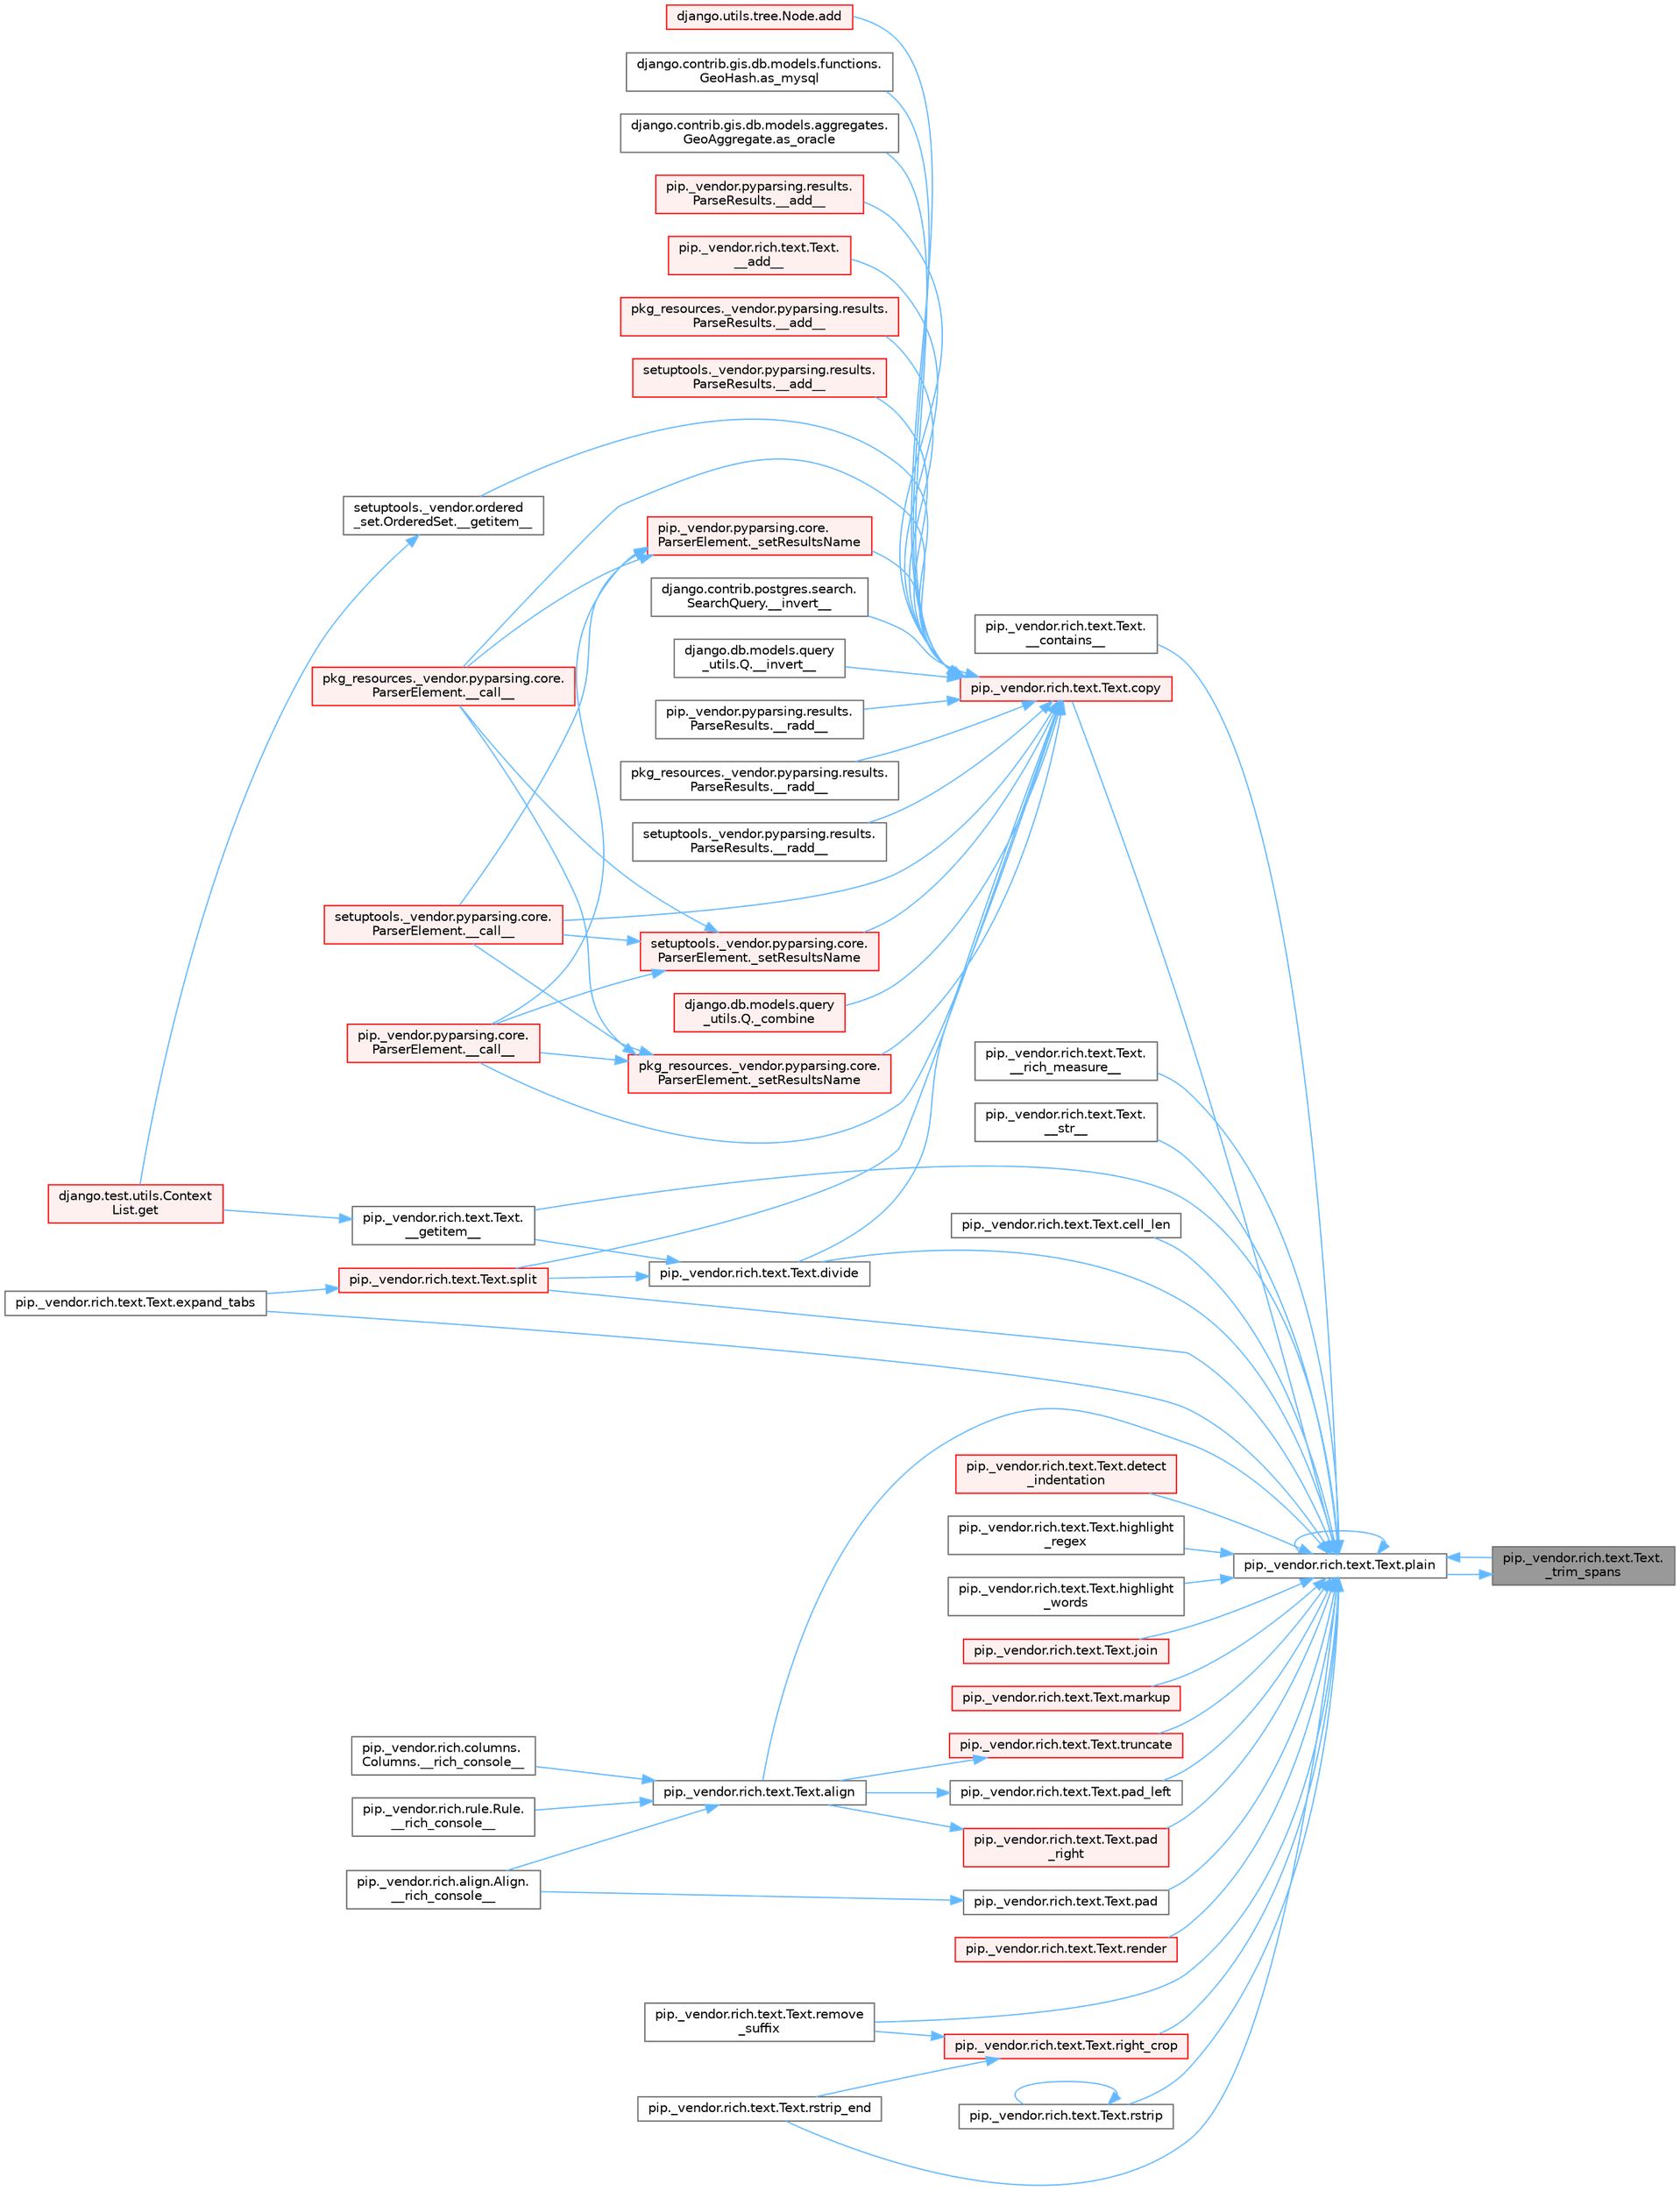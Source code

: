 digraph "pip._vendor.rich.text.Text._trim_spans"
{
 // LATEX_PDF_SIZE
  bgcolor="transparent";
  edge [fontname=Helvetica,fontsize=10,labelfontname=Helvetica,labelfontsize=10];
  node [fontname=Helvetica,fontsize=10,shape=box,height=0.2,width=0.4];
  rankdir="RL";
  Node1 [id="Node000001",label="pip._vendor.rich.text.Text.\l_trim_spans",height=0.2,width=0.4,color="gray40", fillcolor="grey60", style="filled", fontcolor="black",tooltip=" "];
  Node1 -> Node2 [id="edge1_Node000001_Node000002",dir="back",color="steelblue1",style="solid",tooltip=" "];
  Node2 [id="Node000002",label="pip._vendor.rich.text.Text.plain",height=0.2,width=0.4,color="grey40", fillcolor="white", style="filled",URL="$classpip_1_1__vendor_1_1rich_1_1text_1_1_text.html#aa2d6327e4b4b125185de0e1e98d89d07",tooltip=" "];
  Node2 -> Node3 [id="edge2_Node000002_Node000003",dir="back",color="steelblue1",style="solid",tooltip=" "];
  Node3 [id="Node000003",label="pip._vendor.rich.text.Text.\l__contains__",height=0.2,width=0.4,color="grey40", fillcolor="white", style="filled",URL="$classpip_1_1__vendor_1_1rich_1_1text_1_1_text.html#ab1ef4d1ed3b140a75be589e213978878",tooltip=" "];
  Node2 -> Node4 [id="edge3_Node000002_Node000004",dir="back",color="steelblue1",style="solid",tooltip=" "];
  Node4 [id="Node000004",label="pip._vendor.rich.text.Text.\l__getitem__",height=0.2,width=0.4,color="grey40", fillcolor="white", style="filled",URL="$classpip_1_1__vendor_1_1rich_1_1text_1_1_text.html#afc0ae579703f05ff5c40c4a7aa3dcc4b",tooltip=" "];
  Node4 -> Node5 [id="edge4_Node000004_Node000005",dir="back",color="steelblue1",style="solid",tooltip=" "];
  Node5 [id="Node000005",label="django.test.utils.Context\lList.get",height=0.2,width=0.4,color="red", fillcolor="#FFF0F0", style="filled",URL="$classdjango_1_1test_1_1utils_1_1_context_list.html#a1797663a8ac92f44dcb9ad281a896842",tooltip=" "];
  Node2 -> Node3181 [id="edge5_Node000002_Node003181",dir="back",color="steelblue1",style="solid",tooltip=" "];
  Node3181 [id="Node003181",label="pip._vendor.rich.text.Text.\l__rich_measure__",height=0.2,width=0.4,color="grey40", fillcolor="white", style="filled",URL="$classpip_1_1__vendor_1_1rich_1_1text_1_1_text.html#ac3ad31e1ccc87f681cec77d408a9c906",tooltip=" "];
  Node2 -> Node3182 [id="edge6_Node000002_Node003182",dir="back",color="steelblue1",style="solid",tooltip=" "];
  Node3182 [id="Node003182",label="pip._vendor.rich.text.Text.\l__str__",height=0.2,width=0.4,color="grey40", fillcolor="white", style="filled",URL="$classpip_1_1__vendor_1_1rich_1_1text_1_1_text.html#a0b3d7c54400e7e80e71c60f4250cfe6d",tooltip=" "];
  Node2 -> Node1 [id="edge7_Node000002_Node000001",dir="back",color="steelblue1",style="solid",tooltip=" "];
  Node2 -> Node3183 [id="edge8_Node000002_Node003183",dir="back",color="steelblue1",style="solid",tooltip=" "];
  Node3183 [id="Node003183",label="pip._vendor.rich.text.Text.align",height=0.2,width=0.4,color="grey40", fillcolor="white", style="filled",URL="$classpip_1_1__vendor_1_1rich_1_1text_1_1_text.html#a31c2242d00566e1e35a9e8d9ba475e73",tooltip=" "];
  Node3183 -> Node95 [id="edge9_Node003183_Node000095",dir="back",color="steelblue1",style="solid",tooltip=" "];
  Node95 [id="Node000095",label="pip._vendor.rich.align.Align.\l__rich_console__",height=0.2,width=0.4,color="grey40", fillcolor="white", style="filled",URL="$classpip_1_1__vendor_1_1rich_1_1align_1_1_align.html#afd4f8994e1355e2c22c2aa1145f0d400",tooltip=" "];
  Node3183 -> Node1489 [id="edge10_Node003183_Node001489",dir="back",color="steelblue1",style="solid",tooltip=" "];
  Node1489 [id="Node001489",label="pip._vendor.rich.columns.\lColumns.__rich_console__",height=0.2,width=0.4,color="grey40", fillcolor="white", style="filled",URL="$classpip_1_1__vendor_1_1rich_1_1columns_1_1_columns.html#aaae297ec38827f15d1d15327be4e4a12",tooltip=" "];
  Node3183 -> Node3184 [id="edge11_Node003183_Node003184",dir="back",color="steelblue1",style="solid",tooltip=" "];
  Node3184 [id="Node003184",label="pip._vendor.rich.rule.Rule.\l__rich_console__",height=0.2,width=0.4,color="grey40", fillcolor="white", style="filled",URL="$classpip_1_1__vendor_1_1rich_1_1rule_1_1_rule.html#a6d54c948a430012a37c8fb11f277e500",tooltip=" "];
  Node2 -> Node3185 [id="edge12_Node000002_Node003185",dir="back",color="steelblue1",style="solid",tooltip=" "];
  Node3185 [id="Node003185",label="pip._vendor.rich.text.Text.cell_len",height=0.2,width=0.4,color="grey40", fillcolor="white", style="filled",URL="$classpip_1_1__vendor_1_1rich_1_1text_1_1_text.html#a61e804d92082554744af94322f5c730d",tooltip=" "];
  Node2 -> Node3186 [id="edge13_Node000002_Node003186",dir="back",color="steelblue1",style="solid",tooltip=" "];
  Node3186 [id="Node003186",label="pip._vendor.rich.text.Text.copy",height=0.2,width=0.4,color="red", fillcolor="#FFF0F0", style="filled",URL="$classpip_1_1__vendor_1_1rich_1_1text_1_1_text.html#a93b228d0aa89aa63e6dfbaa40cb7619a",tooltip=" "];
  Node3186 -> Node130 [id="edge14_Node003186_Node000130",dir="back",color="steelblue1",style="solid",tooltip=" "];
  Node130 [id="Node000130",label="pip._vendor.pyparsing.results.\lParseResults.__add__",height=0.2,width=0.4,color="red", fillcolor="#FFF0F0", style="filled",URL="$classpip_1_1__vendor_1_1pyparsing_1_1results_1_1_parse_results.html#a3d042ec44a5277aec415d0527b3aa0f2",tooltip=" "];
  Node3186 -> Node132 [id="edge15_Node003186_Node000132",dir="back",color="steelblue1",style="solid",tooltip=" "];
  Node132 [id="Node000132",label="pip._vendor.rich.text.Text.\l__add__",height=0.2,width=0.4,color="red", fillcolor="#FFF0F0", style="filled",URL="$classpip_1_1__vendor_1_1rich_1_1text_1_1_text.html#a53ddbcca645bcd523cc7875ede6a2691",tooltip=" "];
  Node3186 -> Node133 [id="edge16_Node003186_Node000133",dir="back",color="steelblue1",style="solid",tooltip=" "];
  Node133 [id="Node000133",label="pkg_resources._vendor.pyparsing.results.\lParseResults.__add__",height=0.2,width=0.4,color="red", fillcolor="#FFF0F0", style="filled",URL="$classpkg__resources_1_1__vendor_1_1pyparsing_1_1results_1_1_parse_results.html#aac08c0df1060499bad944971ca3442b9",tooltip=" "];
  Node3186 -> Node134 [id="edge17_Node003186_Node000134",dir="back",color="steelblue1",style="solid",tooltip=" "];
  Node134 [id="Node000134",label="setuptools._vendor.pyparsing.results.\lParseResults.__add__",height=0.2,width=0.4,color="red", fillcolor="#FFF0F0", style="filled",URL="$classsetuptools_1_1__vendor_1_1pyparsing_1_1results_1_1_parse_results.html#afddc4e6ba70870fb80a50fb1f12f43e3",tooltip=" "];
  Node3186 -> Node135 [id="edge18_Node003186_Node000135",dir="back",color="steelblue1",style="solid",tooltip=" "];
  Node135 [id="Node000135",label="pip._vendor.pyparsing.core.\lParserElement.__call__",height=0.2,width=0.4,color="red", fillcolor="#FFF0F0", style="filled",URL="$classpip_1_1__vendor_1_1pyparsing_1_1core_1_1_parser_element.html#a2f5f22bc974026e007e59ad948002d7d",tooltip=" "];
  Node3186 -> Node138 [id="edge19_Node003186_Node000138",dir="back",color="steelblue1",style="solid",tooltip=" "];
  Node138 [id="Node000138",label="pkg_resources._vendor.pyparsing.core.\lParserElement.__call__",height=0.2,width=0.4,color="red", fillcolor="#FFF0F0", style="filled",URL="$classpkg__resources_1_1__vendor_1_1pyparsing_1_1core_1_1_parser_element.html#afcbb17119d97bfa6d626db404fc46c5d",tooltip=" "];
  Node3186 -> Node139 [id="edge20_Node003186_Node000139",dir="back",color="steelblue1",style="solid",tooltip=" "];
  Node139 [id="Node000139",label="setuptools._vendor.pyparsing.core.\lParserElement.__call__",height=0.2,width=0.4,color="red", fillcolor="#FFF0F0", style="filled",URL="$classsetuptools_1_1__vendor_1_1pyparsing_1_1core_1_1_parser_element.html#a28d20326a3f54e2777adc97073328291",tooltip=" "];
  Node3186 -> Node140 [id="edge21_Node003186_Node000140",dir="back",color="steelblue1",style="solid",tooltip=" "];
  Node140 [id="Node000140",label="setuptools._vendor.ordered\l_set.OrderedSet.__getitem__",height=0.2,width=0.4,color="grey40", fillcolor="white", style="filled",URL="$classsetuptools_1_1__vendor_1_1ordered__set_1_1_ordered_set.html#aaa8657c0e85788ac2555cc46176b060c",tooltip=" "];
  Node140 -> Node5 [id="edge22_Node000140_Node000005",dir="back",color="steelblue1",style="solid",tooltip=" "];
  Node3186 -> Node141 [id="edge23_Node003186_Node000141",dir="back",color="steelblue1",style="solid",tooltip=" "];
  Node141 [id="Node000141",label="django.contrib.postgres.search.\lSearchQuery.__invert__",height=0.2,width=0.4,color="grey40", fillcolor="white", style="filled",URL="$classdjango_1_1contrib_1_1postgres_1_1search_1_1_search_query.html#ac6a7b74e22559ee2d0e348855bb3d42f",tooltip=" "];
  Node3186 -> Node142 [id="edge24_Node003186_Node000142",dir="back",color="steelblue1",style="solid",tooltip=" "];
  Node142 [id="Node000142",label="django.db.models.query\l_utils.Q.__invert__",height=0.2,width=0.4,color="grey40", fillcolor="white", style="filled",URL="$classdjango_1_1db_1_1models_1_1query__utils_1_1_q.html#aaeda3970880cceb191cb640593f80bdf",tooltip=" "];
  Node3186 -> Node143 [id="edge25_Node003186_Node000143",dir="back",color="steelblue1",style="solid",tooltip=" "];
  Node143 [id="Node000143",label="pip._vendor.pyparsing.results.\lParseResults.__radd__",height=0.2,width=0.4,color="grey40", fillcolor="white", style="filled",URL="$classpip_1_1__vendor_1_1pyparsing_1_1results_1_1_parse_results.html#afe7d2f27df6497e29cb2cfcd08d8dd40",tooltip=" "];
  Node3186 -> Node144 [id="edge26_Node003186_Node000144",dir="back",color="steelblue1",style="solid",tooltip=" "];
  Node144 [id="Node000144",label="pkg_resources._vendor.pyparsing.results.\lParseResults.__radd__",height=0.2,width=0.4,color="grey40", fillcolor="white", style="filled",URL="$classpkg__resources_1_1__vendor_1_1pyparsing_1_1results_1_1_parse_results.html#a7a988886fbf5c1a9187986384e4df86a",tooltip=" "];
  Node3186 -> Node145 [id="edge27_Node003186_Node000145",dir="back",color="steelblue1",style="solid",tooltip=" "];
  Node145 [id="Node000145",label="setuptools._vendor.pyparsing.results.\lParseResults.__radd__",height=0.2,width=0.4,color="grey40", fillcolor="white", style="filled",URL="$classsetuptools_1_1__vendor_1_1pyparsing_1_1results_1_1_parse_results.html#ae4ccddd5f7c4b56e755d4742bc029335",tooltip=" "];
  Node3186 -> Node146 [id="edge28_Node003186_Node000146",dir="back",color="steelblue1",style="solid",tooltip=" "];
  Node146 [id="Node000146",label="django.db.models.query\l_utils.Q._combine",height=0.2,width=0.4,color="red", fillcolor="#FFF0F0", style="filled",URL="$classdjango_1_1db_1_1models_1_1query__utils_1_1_q.html#ade621b98231b73615e1aa3a726560c55",tooltip=" "];
  Node3186 -> Node159 [id="edge29_Node003186_Node000159",dir="back",color="steelblue1",style="solid",tooltip=" "];
  Node159 [id="Node000159",label="pip._vendor.pyparsing.core.\lParserElement._setResultsName",height=0.2,width=0.4,color="red", fillcolor="#FFF0F0", style="filled",URL="$classpip_1_1__vendor_1_1pyparsing_1_1core_1_1_parser_element.html#a4682554ec6560cf3d1060cba60212b54",tooltip=" "];
  Node159 -> Node135 [id="edge30_Node000159_Node000135",dir="back",color="steelblue1",style="solid",tooltip=" "];
  Node159 -> Node138 [id="edge31_Node000159_Node000138",dir="back",color="steelblue1",style="solid",tooltip=" "];
  Node159 -> Node139 [id="edge32_Node000159_Node000139",dir="back",color="steelblue1",style="solid",tooltip=" "];
  Node3186 -> Node163 [id="edge33_Node003186_Node000163",dir="back",color="steelblue1",style="solid",tooltip=" "];
  Node163 [id="Node000163",label="pkg_resources._vendor.pyparsing.core.\lParserElement._setResultsName",height=0.2,width=0.4,color="red", fillcolor="#FFF0F0", style="filled",URL="$classpkg__resources_1_1__vendor_1_1pyparsing_1_1core_1_1_parser_element.html#a84c9abb71474719f0beed3a171d4d031",tooltip=" "];
  Node163 -> Node135 [id="edge34_Node000163_Node000135",dir="back",color="steelblue1",style="solid",tooltip=" "];
  Node163 -> Node138 [id="edge35_Node000163_Node000138",dir="back",color="steelblue1",style="solid",tooltip=" "];
  Node163 -> Node139 [id="edge36_Node000163_Node000139",dir="back",color="steelblue1",style="solid",tooltip=" "];
  Node3186 -> Node164 [id="edge37_Node003186_Node000164",dir="back",color="steelblue1",style="solid",tooltip=" "];
  Node164 [id="Node000164",label="setuptools._vendor.pyparsing.core.\lParserElement._setResultsName",height=0.2,width=0.4,color="red", fillcolor="#FFF0F0", style="filled",URL="$classsetuptools_1_1__vendor_1_1pyparsing_1_1core_1_1_parser_element.html#ad1c3dd5ac98b4103f6c2a679005e141b",tooltip=" "];
  Node164 -> Node135 [id="edge38_Node000164_Node000135",dir="back",color="steelblue1",style="solid",tooltip=" "];
  Node164 -> Node138 [id="edge39_Node000164_Node000138",dir="back",color="steelblue1",style="solid",tooltip=" "];
  Node164 -> Node139 [id="edge40_Node000164_Node000139",dir="back",color="steelblue1",style="solid",tooltip=" "];
  Node3186 -> Node165 [id="edge41_Node003186_Node000165",dir="back",color="steelblue1",style="solid",tooltip=" "];
  Node165 [id="Node000165",label="django.utils.tree.Node.add",height=0.2,width=0.4,color="red", fillcolor="#FFF0F0", style="filled",URL="$classdjango_1_1utils_1_1tree_1_1_node.html#a2c883d105b5c9cfd32bff72c7469f18c",tooltip=" "];
  Node3186 -> Node301 [id="edge42_Node003186_Node000301",dir="back",color="steelblue1",style="solid",tooltip=" "];
  Node301 [id="Node000301",label="django.contrib.gis.db.models.functions.\lGeoHash.as_mysql",height=0.2,width=0.4,color="grey40", fillcolor="white", style="filled",URL="$classdjango_1_1contrib_1_1gis_1_1db_1_1models_1_1functions_1_1_geo_hash.html#a68a859b5c99e8450f6a4df79ef08fd89",tooltip=" "];
  Node3186 -> Node302 [id="edge43_Node003186_Node000302",dir="back",color="steelblue1",style="solid",tooltip=" "];
  Node302 [id="Node000302",label="django.contrib.gis.db.models.aggregates.\lGeoAggregate.as_oracle",height=0.2,width=0.4,color="grey40", fillcolor="white", style="filled",URL="$classdjango_1_1contrib_1_1gis_1_1db_1_1models_1_1aggregates_1_1_geo_aggregate.html#a537ce307d50a80a372c22e07a9f25fa6",tooltip=" "];
  Node3186 -> Node346 [id="edge44_Node003186_Node000346",dir="back",color="steelblue1",style="solid",tooltip=" "];
  Node346 [id="Node000346",label="pip._vendor.rich.text.Text.divide",height=0.2,width=0.4,color="grey40", fillcolor="white", style="filled",URL="$classpip_1_1__vendor_1_1rich_1_1text_1_1_text.html#a07dc70deb29ea374cfff03489995bcac",tooltip=" "];
  Node346 -> Node4 [id="edge45_Node000346_Node000004",dir="back",color="steelblue1",style="solid",tooltip=" "];
  Node346 -> Node347 [id="edge46_Node000346_Node000347",dir="back",color="steelblue1",style="solid",tooltip=" "];
  Node347 [id="Node000347",label="pip._vendor.rich.text.Text.split",height=0.2,width=0.4,color="red", fillcolor="#FFF0F0", style="filled",URL="$classpip_1_1__vendor_1_1rich_1_1text_1_1_text.html#a73ffa0adbe053fc8c7cca53e4ce32c7b",tooltip=" "];
  Node347 -> Node350 [id="edge47_Node000347_Node000350",dir="back",color="steelblue1",style="solid",tooltip=" "];
  Node350 [id="Node000350",label="pip._vendor.rich.text.Text.expand_tabs",height=0.2,width=0.4,color="grey40", fillcolor="white", style="filled",URL="$classpip_1_1__vendor_1_1rich_1_1text_1_1_text.html#ad9f65ecb5a2b9b55648d525a0a58c947",tooltip=" "];
  Node3186 -> Node347 [id="edge48_Node003186_Node000347",dir="back",color="steelblue1",style="solid",tooltip=" "];
  Node2 -> Node3187 [id="edge49_Node000002_Node003187",dir="back",color="steelblue1",style="solid",tooltip=" "];
  Node3187 [id="Node003187",label="pip._vendor.rich.text.Text.detect\l_indentation",height=0.2,width=0.4,color="red", fillcolor="#FFF0F0", style="filled",URL="$classpip_1_1__vendor_1_1rich_1_1text_1_1_text.html#af4af48cd0b99c5abf3337382ccd98917",tooltip=" "];
  Node2 -> Node346 [id="edge50_Node000002_Node000346",dir="back",color="steelblue1",style="solid",tooltip=" "];
  Node2 -> Node350 [id="edge51_Node000002_Node000350",dir="back",color="steelblue1",style="solid",tooltip=" "];
  Node2 -> Node3188 [id="edge52_Node000002_Node003188",dir="back",color="steelblue1",style="solid",tooltip=" "];
  Node3188 [id="Node003188",label="pip._vendor.rich.text.Text.highlight\l_regex",height=0.2,width=0.4,color="grey40", fillcolor="white", style="filled",URL="$classpip_1_1__vendor_1_1rich_1_1text_1_1_text.html#a897631c9332cad5867ccf8826d5ef6fa",tooltip=" "];
  Node2 -> Node3189 [id="edge53_Node000002_Node003189",dir="back",color="steelblue1",style="solid",tooltip=" "];
  Node3189 [id="Node003189",label="pip._vendor.rich.text.Text.highlight\l_words",height=0.2,width=0.4,color="grey40", fillcolor="white", style="filled",URL="$classpip_1_1__vendor_1_1rich_1_1text_1_1_text.html#abc93478a603ed57853ab9fa9588a8772",tooltip=" "];
  Node2 -> Node3190 [id="edge54_Node000002_Node003190",dir="back",color="steelblue1",style="solid",tooltip=" "];
  Node3190 [id="Node003190",label="pip._vendor.rich.text.Text.join",height=0.2,width=0.4,color="red", fillcolor="#FFF0F0", style="filled",URL="$classpip_1_1__vendor_1_1rich_1_1text_1_1_text.html#a13db0a07a8a0fc184cf4f86e6f8981c7",tooltip=" "];
  Node2 -> Node3191 [id="edge55_Node000002_Node003191",dir="back",color="steelblue1",style="solid",tooltip=" "];
  Node3191 [id="Node003191",label="pip._vendor.rich.text.Text.markup",height=0.2,width=0.4,color="red", fillcolor="#FFF0F0", style="filled",URL="$classpip_1_1__vendor_1_1rich_1_1text_1_1_text.html#a09b0f0a151cbe4c0509d5c78baf2eadd",tooltip=" "];
  Node2 -> Node3194 [id="edge56_Node000002_Node003194",dir="back",color="steelblue1",style="solid",tooltip=" "];
  Node3194 [id="Node003194",label="pip._vendor.rich.text.Text.pad",height=0.2,width=0.4,color="grey40", fillcolor="white", style="filled",URL="$classpip_1_1__vendor_1_1rich_1_1text_1_1_text.html#a6d1565afbaaa880acf42376173bd7d16",tooltip=" "];
  Node3194 -> Node95 [id="edge57_Node003194_Node000095",dir="back",color="steelblue1",style="solid",tooltip=" "];
  Node2 -> Node3195 [id="edge58_Node000002_Node003195",dir="back",color="steelblue1",style="solid",tooltip=" "];
  Node3195 [id="Node003195",label="pip._vendor.rich.text.Text.pad_left",height=0.2,width=0.4,color="grey40", fillcolor="white", style="filled",URL="$classpip_1_1__vendor_1_1rich_1_1text_1_1_text.html#ad6cce2e6aec12704ba4991e392da5723",tooltip=" "];
  Node3195 -> Node3183 [id="edge59_Node003195_Node003183",dir="back",color="steelblue1",style="solid",tooltip=" "];
  Node2 -> Node3196 [id="edge60_Node000002_Node003196",dir="back",color="steelblue1",style="solid",tooltip=" "];
  Node3196 [id="Node003196",label="pip._vendor.rich.text.Text.pad\l_right",height=0.2,width=0.4,color="red", fillcolor="#FFF0F0", style="filled",URL="$classpip_1_1__vendor_1_1rich_1_1text_1_1_text.html#ab14e37f26665eeacae7a25bc2c7a105d",tooltip=" "];
  Node3196 -> Node3183 [id="edge61_Node003196_Node003183",dir="back",color="steelblue1",style="solid",tooltip=" "];
  Node2 -> Node2 [id="edge62_Node000002_Node000002",dir="back",color="steelblue1",style="solid",tooltip=" "];
  Node2 -> Node3198 [id="edge63_Node000002_Node003198",dir="back",color="steelblue1",style="solid",tooltip=" "];
  Node3198 [id="Node003198",label="pip._vendor.rich.text.Text.remove\l_suffix",height=0.2,width=0.4,color="grey40", fillcolor="white", style="filled",URL="$classpip_1_1__vendor_1_1rich_1_1text_1_1_text.html#a6471f076ed2cb61e9808a6fee2039aaa",tooltip=" "];
  Node2 -> Node3199 [id="edge64_Node000002_Node003199",dir="back",color="steelblue1",style="solid",tooltip=" "];
  Node3199 [id="Node003199",label="pip._vendor.rich.text.Text.render",height=0.2,width=0.4,color="red", fillcolor="#FFF0F0", style="filled",URL="$classpip_1_1__vendor_1_1rich_1_1text_1_1_text.html#a2d317bc35d66566cf86cf8aad80c6ce2",tooltip=" "];
  Node2 -> Node3200 [id="edge65_Node000002_Node003200",dir="back",color="steelblue1",style="solid",tooltip=" "];
  Node3200 [id="Node003200",label="pip._vendor.rich.text.Text.right_crop",height=0.2,width=0.4,color="red", fillcolor="#FFF0F0", style="filled",URL="$classpip_1_1__vendor_1_1rich_1_1text_1_1_text.html#a8bcf4e2edd125080f88d9104e8400f1e",tooltip=" "];
  Node3200 -> Node3198 [id="edge66_Node003200_Node003198",dir="back",color="steelblue1",style="solid",tooltip=" "];
  Node3200 -> Node3201 [id="edge67_Node003200_Node003201",dir="back",color="steelblue1",style="solid",tooltip=" "];
  Node3201 [id="Node003201",label="pip._vendor.rich.text.Text.rstrip_end",height=0.2,width=0.4,color="grey40", fillcolor="white", style="filled",URL="$classpip_1_1__vendor_1_1rich_1_1text_1_1_text.html#a4f35b3ae0e8624ffe7f9709bbb900600",tooltip=" "];
  Node2 -> Node3202 [id="edge68_Node000002_Node003202",dir="back",color="steelblue1",style="solid",tooltip=" "];
  Node3202 [id="Node003202",label="pip._vendor.rich.text.Text.rstrip",height=0.2,width=0.4,color="grey40", fillcolor="white", style="filled",URL="$classpip_1_1__vendor_1_1rich_1_1text_1_1_text.html#aa527830132c0ad696221dbdf44bf2854",tooltip=" "];
  Node3202 -> Node3202 [id="edge69_Node003202_Node003202",dir="back",color="steelblue1",style="solid",tooltip=" "];
  Node2 -> Node3201 [id="edge70_Node000002_Node003201",dir="back",color="steelblue1",style="solid",tooltip=" "];
  Node2 -> Node347 [id="edge71_Node000002_Node000347",dir="back",color="steelblue1",style="solid",tooltip=" "];
  Node2 -> Node3203 [id="edge72_Node000002_Node003203",dir="back",color="steelblue1",style="solid",tooltip=" "];
  Node3203 [id="Node003203",label="pip._vendor.rich.text.Text.truncate",height=0.2,width=0.4,color="red", fillcolor="#FFF0F0", style="filled",URL="$classpip_1_1__vendor_1_1rich_1_1text_1_1_text.html#a58b8bc4236fc09bac49973097c4ce0e3",tooltip=" "];
  Node3203 -> Node3183 [id="edge73_Node003203_Node003183",dir="back",color="steelblue1",style="solid",tooltip=" "];
}
